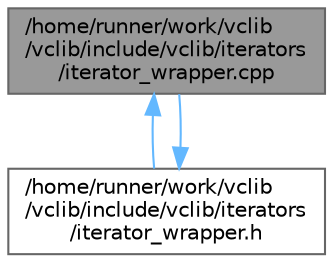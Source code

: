 digraph "/home/runner/work/vclib/vclib/include/vclib/iterators/iterator_wrapper.cpp"
{
 // LATEX_PDF_SIZE
  bgcolor="transparent";
  edge [fontname=Helvetica,fontsize=10,labelfontname=Helvetica,labelfontsize=10];
  node [fontname=Helvetica,fontsize=10,shape=box,height=0.2,width=0.4];
  Node1 [label="/home/runner/work/vclib\l/vclib/include/vclib/iterators\l/iterator_wrapper.cpp",height=0.2,width=0.4,color="gray40", fillcolor="grey60", style="filled", fontcolor="black",tooltip=" "];
  Node1 -> Node2 [dir="back",color="steelblue1",style="solid"];
  Node2 [label="/home/runner/work/vclib\l/vclib/include/vclib/iterators\l/iterator_wrapper.h",height=0.2,width=0.4,color="grey40", fillcolor="white", style="filled",URL="$iterator__wrapper_8h.html",tooltip=" "];
  Node2 -> Node1 [dir="back",color="steelblue1",style="solid"];
}
